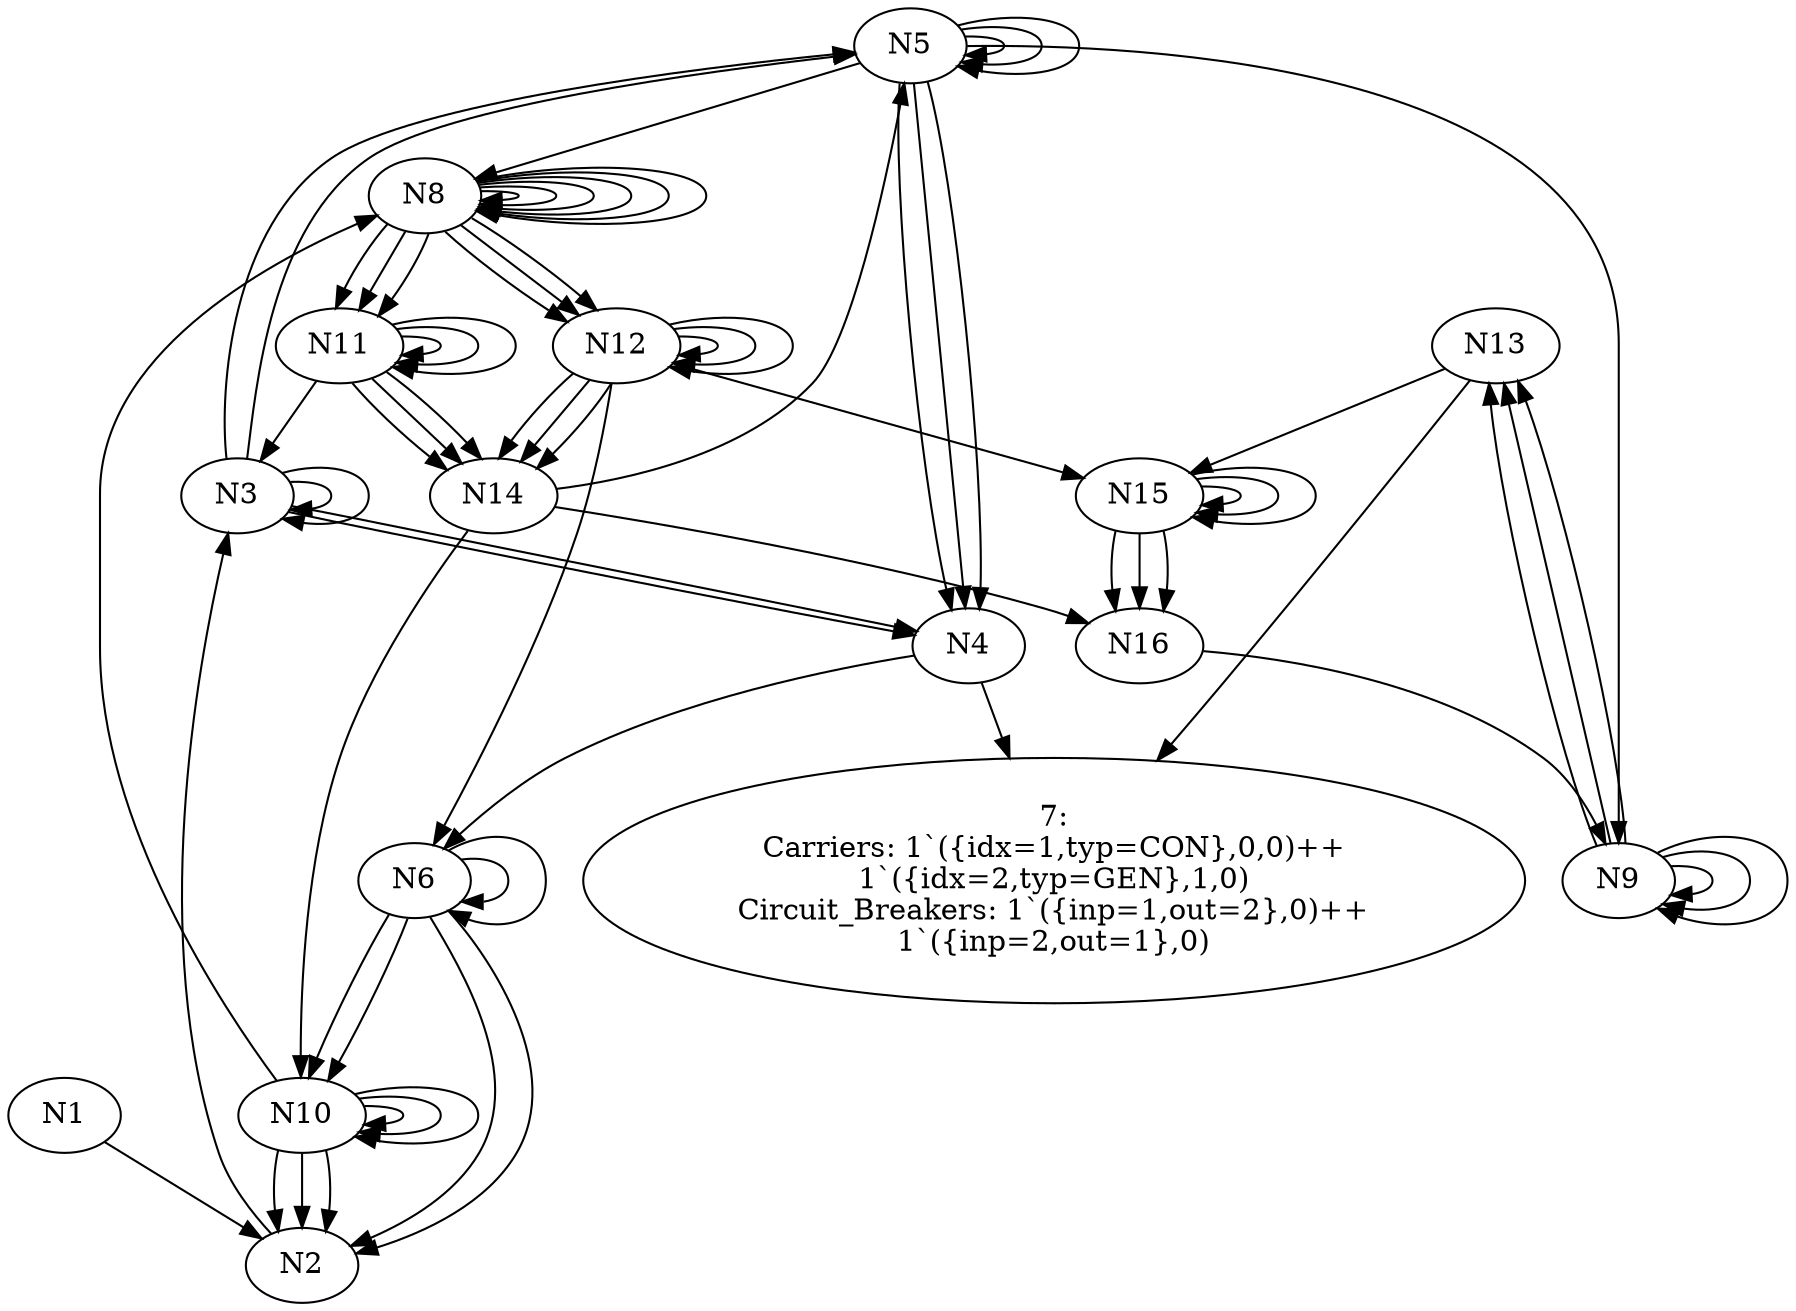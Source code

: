 digraph cpn_tools_graph {
  N7 [label="7:
Carriers: 1`({idx=1,typ=CON},0,0)++
1`({idx=2,typ=GEN},1,0)
Circuit_Breakers: 1`({inp=1,out=2},0)++
1`({inp=2,out=1},0)
"];
  N1 -> N2 ;
  N10 -> N8 ;
  N10 -> N2 ;
  N10 -> N2 ;
  N10 -> N2 ;
  N10 -> N10 ;
  N10 -> N10 ;
  N10 -> N10 ;
  N11 -> N3 ;
  N11 -> N11 ;
  N11 -> N11 ;
  N11 -> N11 ;
  N11 -> N14 ;
  N11 -> N14 ;
  N11 -> N14 ;
  N12 -> N15 ;
  N12 -> N6 ;
  N12 -> N12 ;
  N12 -> N12 ;
  N12 -> N12 ;
  N12 -> N14 ;
  N12 -> N14 ;
  N12 -> N14 ;
  N13 -> N7 ;
  N13 -> N15 ;
  N14 -> N16 ;
  N14 -> N5 ;
  N14 -> N10 ;
  N15 -> N16 ;
  N15 -> N16 ;
  N15 -> N16 ;
  N15 -> N15 ;
  N15 -> N15 ;
  N15 -> N15 ;
  N16 -> N9 ;
  N2 -> N3 ;
  N3 -> N3 ;
  N3 -> N5 ;
  N3 -> N4 ;
  N3 -> N3 ;
  N3 -> N5 ;
  N3 -> N4 ;
  N4 -> N7 ;
  N4 -> N6 ;
  N5 -> N9 ;
  N5 -> N8 ;
  N5 -> N5 ;
  N5 -> N5 ;
  N5 -> N5 ;
  N5 -> N4 ;
  N5 -> N4 ;
  N5 -> N4 ;
  N6 -> N2 ;
  N6 -> N10 ;
  N6 -> N6 ;
  N6 -> N2 ;
  N6 -> N10 ;
  N6 -> N6 ;
  N8 -> N8 ;
  N8 -> N8 ;
  N8 -> N8 ;
  N8 -> N8 ;
  N8 -> N8 ;
  N8 -> N8 ;
  N8 -> N12 ;
  N8 -> N11 ;
  N8 -> N12 ;
  N8 -> N11 ;
  N8 -> N12 ;
  N8 -> N11 ;
  N9 -> N13 ;
  N9 -> N13 ;
  N9 -> N13 ;
  N9 -> N9 ;
  N9 -> N9 ;
  N9 -> N9 ;
}
